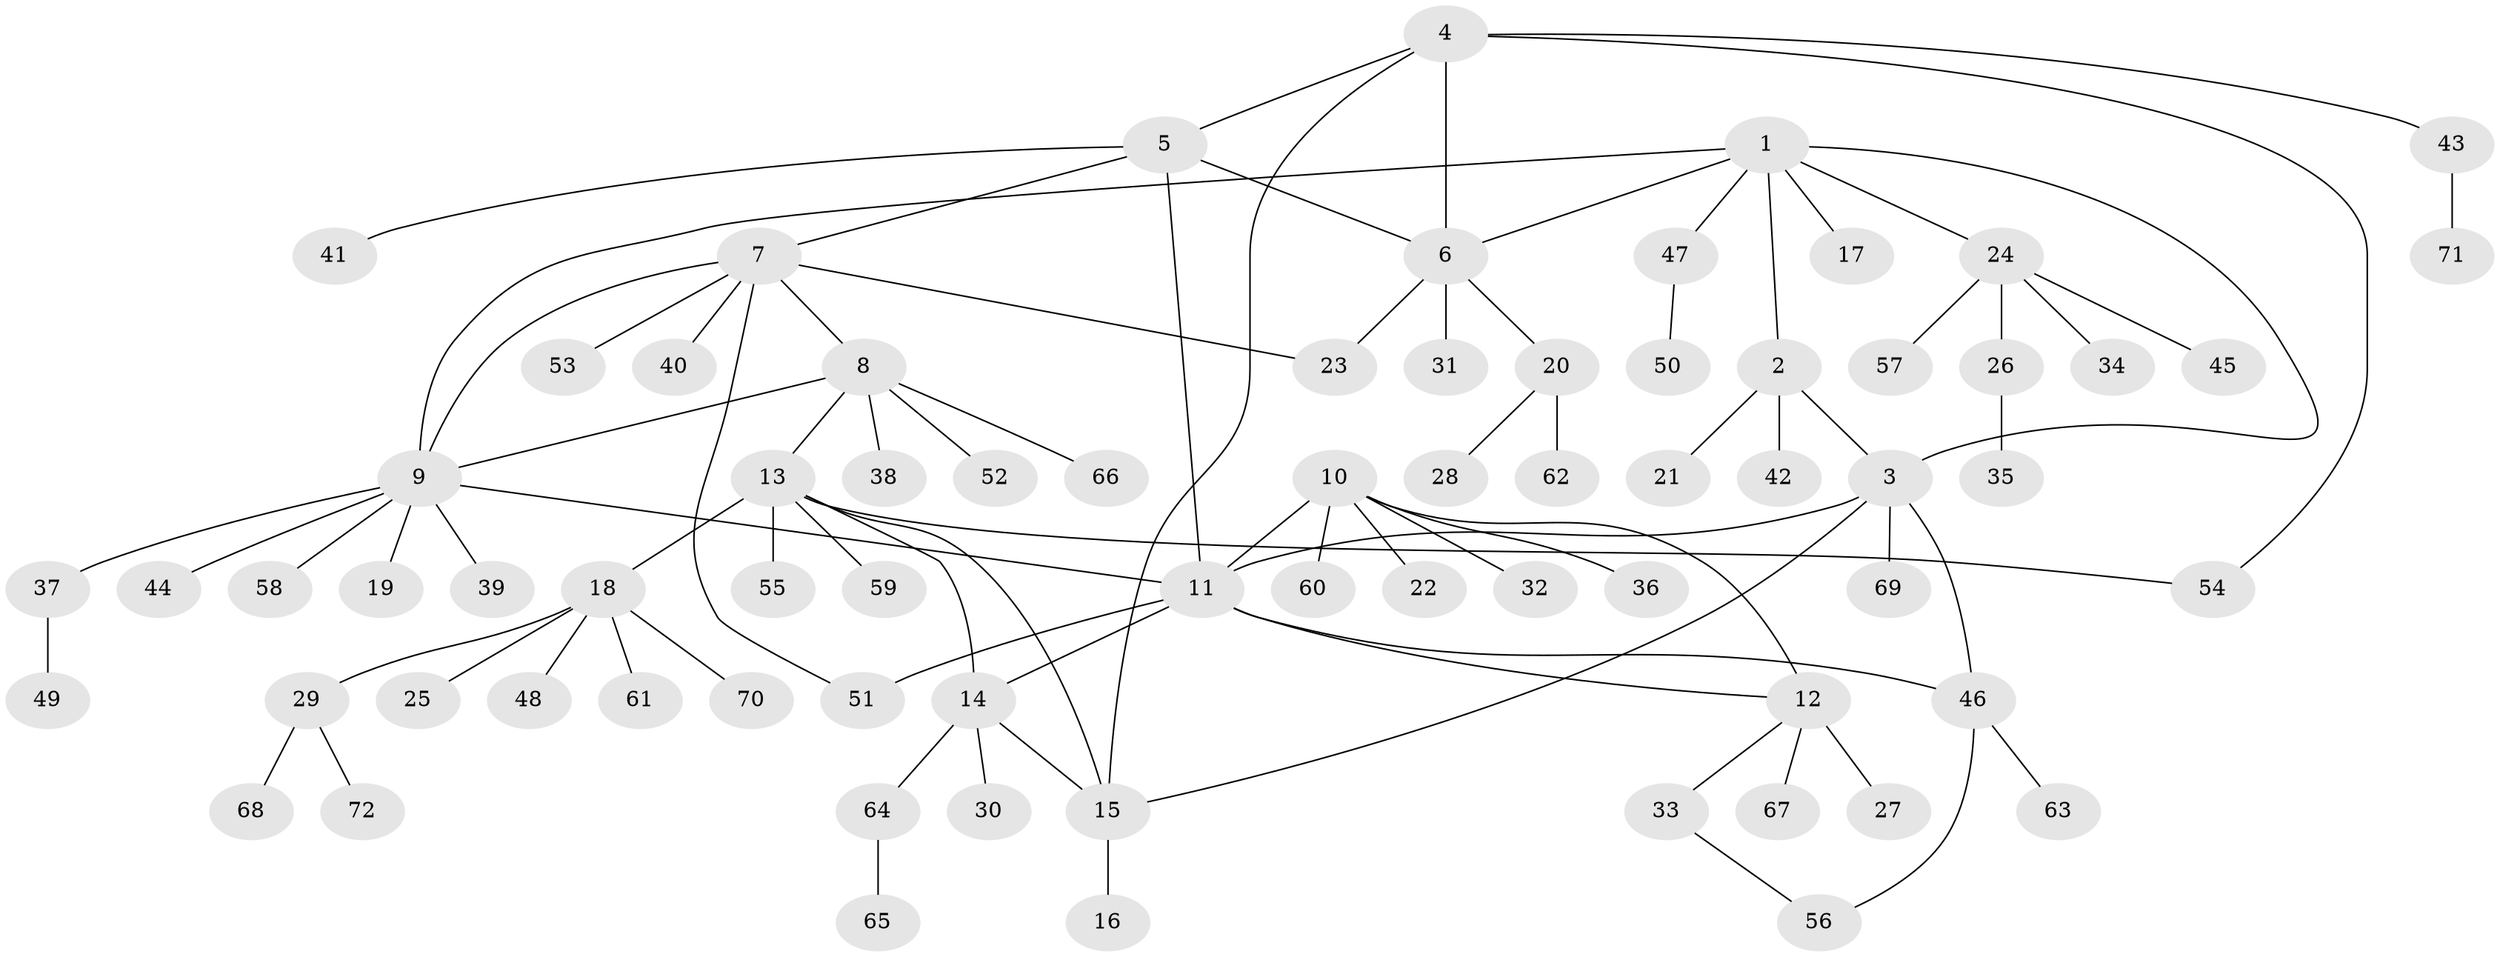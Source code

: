 // Generated by graph-tools (version 1.1) at 2025/15/03/09/25 04:15:54]
// undirected, 72 vertices, 87 edges
graph export_dot {
graph [start="1"]
  node [color=gray90,style=filled];
  1;
  2;
  3;
  4;
  5;
  6;
  7;
  8;
  9;
  10;
  11;
  12;
  13;
  14;
  15;
  16;
  17;
  18;
  19;
  20;
  21;
  22;
  23;
  24;
  25;
  26;
  27;
  28;
  29;
  30;
  31;
  32;
  33;
  34;
  35;
  36;
  37;
  38;
  39;
  40;
  41;
  42;
  43;
  44;
  45;
  46;
  47;
  48;
  49;
  50;
  51;
  52;
  53;
  54;
  55;
  56;
  57;
  58;
  59;
  60;
  61;
  62;
  63;
  64;
  65;
  66;
  67;
  68;
  69;
  70;
  71;
  72;
  1 -- 2;
  1 -- 3;
  1 -- 6;
  1 -- 9;
  1 -- 17;
  1 -- 24;
  1 -- 47;
  2 -- 3;
  2 -- 21;
  2 -- 42;
  3 -- 11;
  3 -- 15;
  3 -- 46;
  3 -- 69;
  4 -- 5;
  4 -- 6;
  4 -- 15;
  4 -- 43;
  4 -- 54;
  5 -- 6;
  5 -- 7;
  5 -- 11;
  5 -- 41;
  6 -- 20;
  6 -- 23;
  6 -- 31;
  7 -- 8;
  7 -- 9;
  7 -- 23;
  7 -- 40;
  7 -- 51;
  7 -- 53;
  8 -- 9;
  8 -- 13;
  8 -- 38;
  8 -- 52;
  8 -- 66;
  9 -- 11;
  9 -- 19;
  9 -- 37;
  9 -- 39;
  9 -- 44;
  9 -- 58;
  10 -- 11;
  10 -- 12;
  10 -- 22;
  10 -- 32;
  10 -- 36;
  10 -- 60;
  11 -- 12;
  11 -- 14;
  11 -- 46;
  11 -- 51;
  12 -- 27;
  12 -- 33;
  12 -- 67;
  13 -- 14;
  13 -- 15;
  13 -- 18;
  13 -- 54;
  13 -- 55;
  13 -- 59;
  14 -- 15;
  14 -- 30;
  14 -- 64;
  15 -- 16;
  18 -- 25;
  18 -- 29;
  18 -- 48;
  18 -- 61;
  18 -- 70;
  20 -- 28;
  20 -- 62;
  24 -- 26;
  24 -- 34;
  24 -- 45;
  24 -- 57;
  26 -- 35;
  29 -- 68;
  29 -- 72;
  33 -- 56;
  37 -- 49;
  43 -- 71;
  46 -- 56;
  46 -- 63;
  47 -- 50;
  64 -- 65;
}

